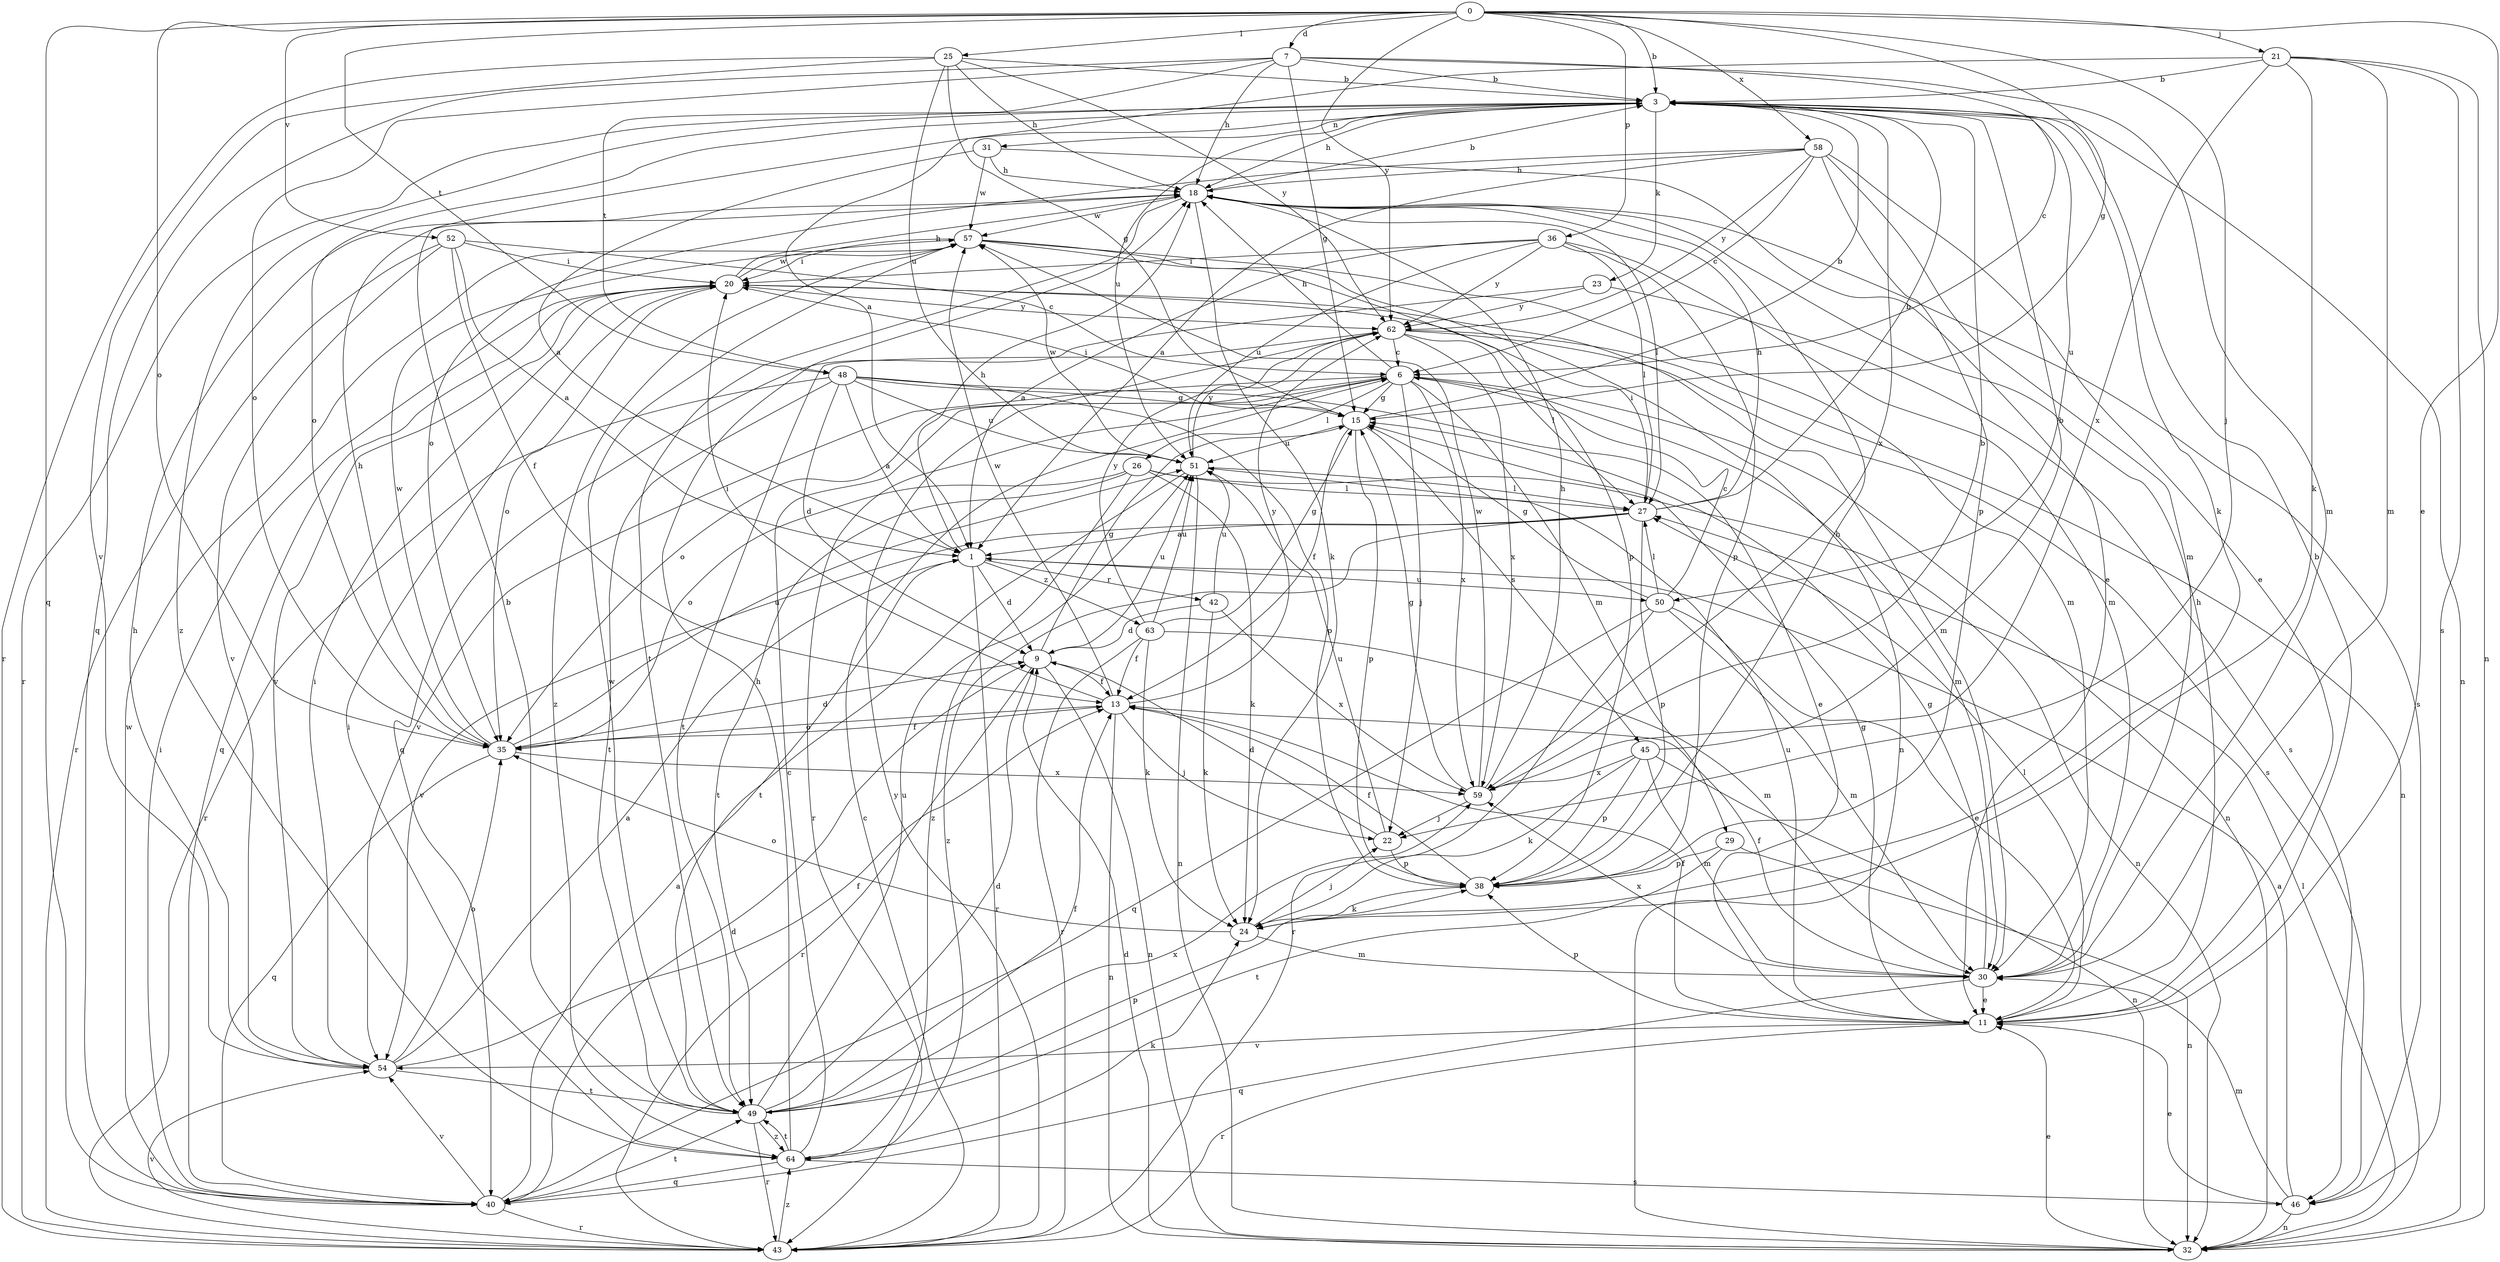 strict digraph  {
0;
1;
3;
6;
7;
9;
11;
13;
15;
18;
20;
21;
22;
23;
24;
25;
26;
27;
29;
30;
31;
32;
35;
36;
38;
40;
42;
43;
45;
46;
48;
49;
50;
51;
52;
54;
57;
58;
59;
62;
63;
64;
0 -> 3  [label=b];
0 -> 7  [label=d];
0 -> 11  [label=e];
0 -> 15  [label=g];
0 -> 21  [label=j];
0 -> 22  [label=j];
0 -> 25  [label=l];
0 -> 35  [label=o];
0 -> 36  [label=p];
0 -> 40  [label=q];
0 -> 48  [label=t];
0 -> 52  [label=v];
0 -> 58  [label=x];
0 -> 62  [label=y];
1 -> 9  [label=d];
1 -> 18  [label=h];
1 -> 42  [label=r];
1 -> 43  [label=r];
1 -> 50  [label=u];
1 -> 63  [label=z];
3 -> 18  [label=h];
3 -> 23  [label=k];
3 -> 24  [label=k];
3 -> 31  [label=n];
3 -> 32  [label=n];
3 -> 35  [label=o];
3 -> 43  [label=r];
3 -> 50  [label=u];
3 -> 51  [label=u];
3 -> 59  [label=x];
3 -> 64  [label=z];
6 -> 15  [label=g];
6 -> 18  [label=h];
6 -> 22  [label=j];
6 -> 26  [label=l];
6 -> 29  [label=m];
6 -> 30  [label=m];
6 -> 32  [label=n];
6 -> 35  [label=o];
6 -> 43  [label=r];
6 -> 54  [label=v];
6 -> 59  [label=x];
7 -> 3  [label=b];
7 -> 6  [label=c];
7 -> 15  [label=g];
7 -> 18  [label=h];
7 -> 30  [label=m];
7 -> 35  [label=o];
7 -> 40  [label=q];
7 -> 48  [label=t];
9 -> 13  [label=f];
9 -> 15  [label=g];
9 -> 32  [label=n];
9 -> 43  [label=r];
9 -> 51  [label=u];
11 -> 3  [label=b];
11 -> 13  [label=f];
11 -> 15  [label=g];
11 -> 18  [label=h];
11 -> 27  [label=l];
11 -> 38  [label=p];
11 -> 43  [label=r];
11 -> 51  [label=u];
11 -> 54  [label=v];
13 -> 20  [label=i];
13 -> 22  [label=j];
13 -> 32  [label=n];
13 -> 35  [label=o];
13 -> 57  [label=w];
13 -> 62  [label=y];
15 -> 3  [label=b];
15 -> 13  [label=f];
15 -> 20  [label=i];
15 -> 38  [label=p];
15 -> 45  [label=s];
15 -> 51  [label=u];
18 -> 3  [label=b];
18 -> 24  [label=k];
18 -> 27  [label=l];
18 -> 46  [label=s];
18 -> 49  [label=t];
18 -> 57  [label=w];
20 -> 18  [label=h];
20 -> 30  [label=m];
20 -> 35  [label=o];
20 -> 40  [label=q];
20 -> 54  [label=v];
20 -> 57  [label=w];
20 -> 62  [label=y];
21 -> 1  [label=a];
21 -> 3  [label=b];
21 -> 24  [label=k];
21 -> 30  [label=m];
21 -> 32  [label=n];
21 -> 46  [label=s];
21 -> 59  [label=x];
22 -> 9  [label=d];
22 -> 38  [label=p];
22 -> 51  [label=u];
23 -> 40  [label=q];
23 -> 46  [label=s];
23 -> 62  [label=y];
24 -> 22  [label=j];
24 -> 30  [label=m];
24 -> 35  [label=o];
25 -> 3  [label=b];
25 -> 15  [label=g];
25 -> 18  [label=h];
25 -> 43  [label=r];
25 -> 51  [label=u];
25 -> 54  [label=v];
25 -> 62  [label=y];
26 -> 24  [label=k];
26 -> 27  [label=l];
26 -> 32  [label=n];
26 -> 35  [label=o];
26 -> 49  [label=t];
26 -> 64  [label=z];
27 -> 1  [label=a];
27 -> 3  [label=b];
27 -> 18  [label=h];
27 -> 20  [label=i];
27 -> 38  [label=p];
27 -> 54  [label=v];
27 -> 64  [label=z];
29 -> 32  [label=n];
29 -> 38  [label=p];
29 -> 49  [label=t];
30 -> 11  [label=e];
30 -> 13  [label=f];
30 -> 15  [label=g];
30 -> 40  [label=q];
30 -> 59  [label=x];
31 -> 1  [label=a];
31 -> 11  [label=e];
31 -> 18  [label=h];
31 -> 57  [label=w];
32 -> 9  [label=d];
32 -> 11  [label=e];
32 -> 27  [label=l];
35 -> 9  [label=d];
35 -> 13  [label=f];
35 -> 18  [label=h];
35 -> 40  [label=q];
35 -> 51  [label=u];
35 -> 57  [label=w];
35 -> 59  [label=x];
36 -> 1  [label=a];
36 -> 20  [label=i];
36 -> 27  [label=l];
36 -> 30  [label=m];
36 -> 38  [label=p];
36 -> 51  [label=u];
36 -> 62  [label=y];
38 -> 13  [label=f];
38 -> 18  [label=h];
38 -> 24  [label=k];
40 -> 1  [label=a];
40 -> 9  [label=d];
40 -> 20  [label=i];
40 -> 43  [label=r];
40 -> 49  [label=t];
40 -> 54  [label=v];
40 -> 57  [label=w];
42 -> 9  [label=d];
42 -> 24  [label=k];
42 -> 51  [label=u];
42 -> 59  [label=x];
43 -> 6  [label=c];
43 -> 54  [label=v];
43 -> 62  [label=y];
43 -> 64  [label=z];
45 -> 3  [label=b];
45 -> 24  [label=k];
45 -> 30  [label=m];
45 -> 32  [label=n];
45 -> 38  [label=p];
45 -> 59  [label=x];
46 -> 1  [label=a];
46 -> 11  [label=e];
46 -> 30  [label=m];
46 -> 32  [label=n];
48 -> 1  [label=a];
48 -> 9  [label=d];
48 -> 11  [label=e];
48 -> 15  [label=g];
48 -> 38  [label=p];
48 -> 43  [label=r];
48 -> 49  [label=t];
48 -> 51  [label=u];
49 -> 3  [label=b];
49 -> 9  [label=d];
49 -> 13  [label=f];
49 -> 38  [label=p];
49 -> 43  [label=r];
49 -> 51  [label=u];
49 -> 57  [label=w];
49 -> 59  [label=x];
49 -> 64  [label=z];
50 -> 6  [label=c];
50 -> 11  [label=e];
50 -> 15  [label=g];
50 -> 27  [label=l];
50 -> 30  [label=m];
50 -> 40  [label=q];
50 -> 43  [label=r];
51 -> 27  [label=l];
51 -> 32  [label=n];
51 -> 49  [label=t];
51 -> 57  [label=w];
51 -> 62  [label=y];
52 -> 1  [label=a];
52 -> 6  [label=c];
52 -> 13  [label=f];
52 -> 20  [label=i];
52 -> 43  [label=r];
52 -> 54  [label=v];
54 -> 1  [label=a];
54 -> 13  [label=f];
54 -> 18  [label=h];
54 -> 20  [label=i];
54 -> 35  [label=o];
54 -> 49  [label=t];
57 -> 20  [label=i];
57 -> 30  [label=m];
57 -> 32  [label=n];
57 -> 38  [label=p];
57 -> 64  [label=z];
58 -> 1  [label=a];
58 -> 6  [label=c];
58 -> 11  [label=e];
58 -> 18  [label=h];
58 -> 30  [label=m];
58 -> 35  [label=o];
58 -> 38  [label=p];
58 -> 62  [label=y];
59 -> 3  [label=b];
59 -> 15  [label=g];
59 -> 18  [label=h];
59 -> 22  [label=j];
59 -> 57  [label=w];
62 -> 6  [label=c];
62 -> 27  [label=l];
62 -> 32  [label=n];
62 -> 46  [label=s];
62 -> 49  [label=t];
62 -> 59  [label=x];
63 -> 13  [label=f];
63 -> 15  [label=g];
63 -> 24  [label=k];
63 -> 30  [label=m];
63 -> 43  [label=r];
63 -> 51  [label=u];
63 -> 62  [label=y];
64 -> 6  [label=c];
64 -> 18  [label=h];
64 -> 20  [label=i];
64 -> 24  [label=k];
64 -> 40  [label=q];
64 -> 46  [label=s];
64 -> 49  [label=t];
}
